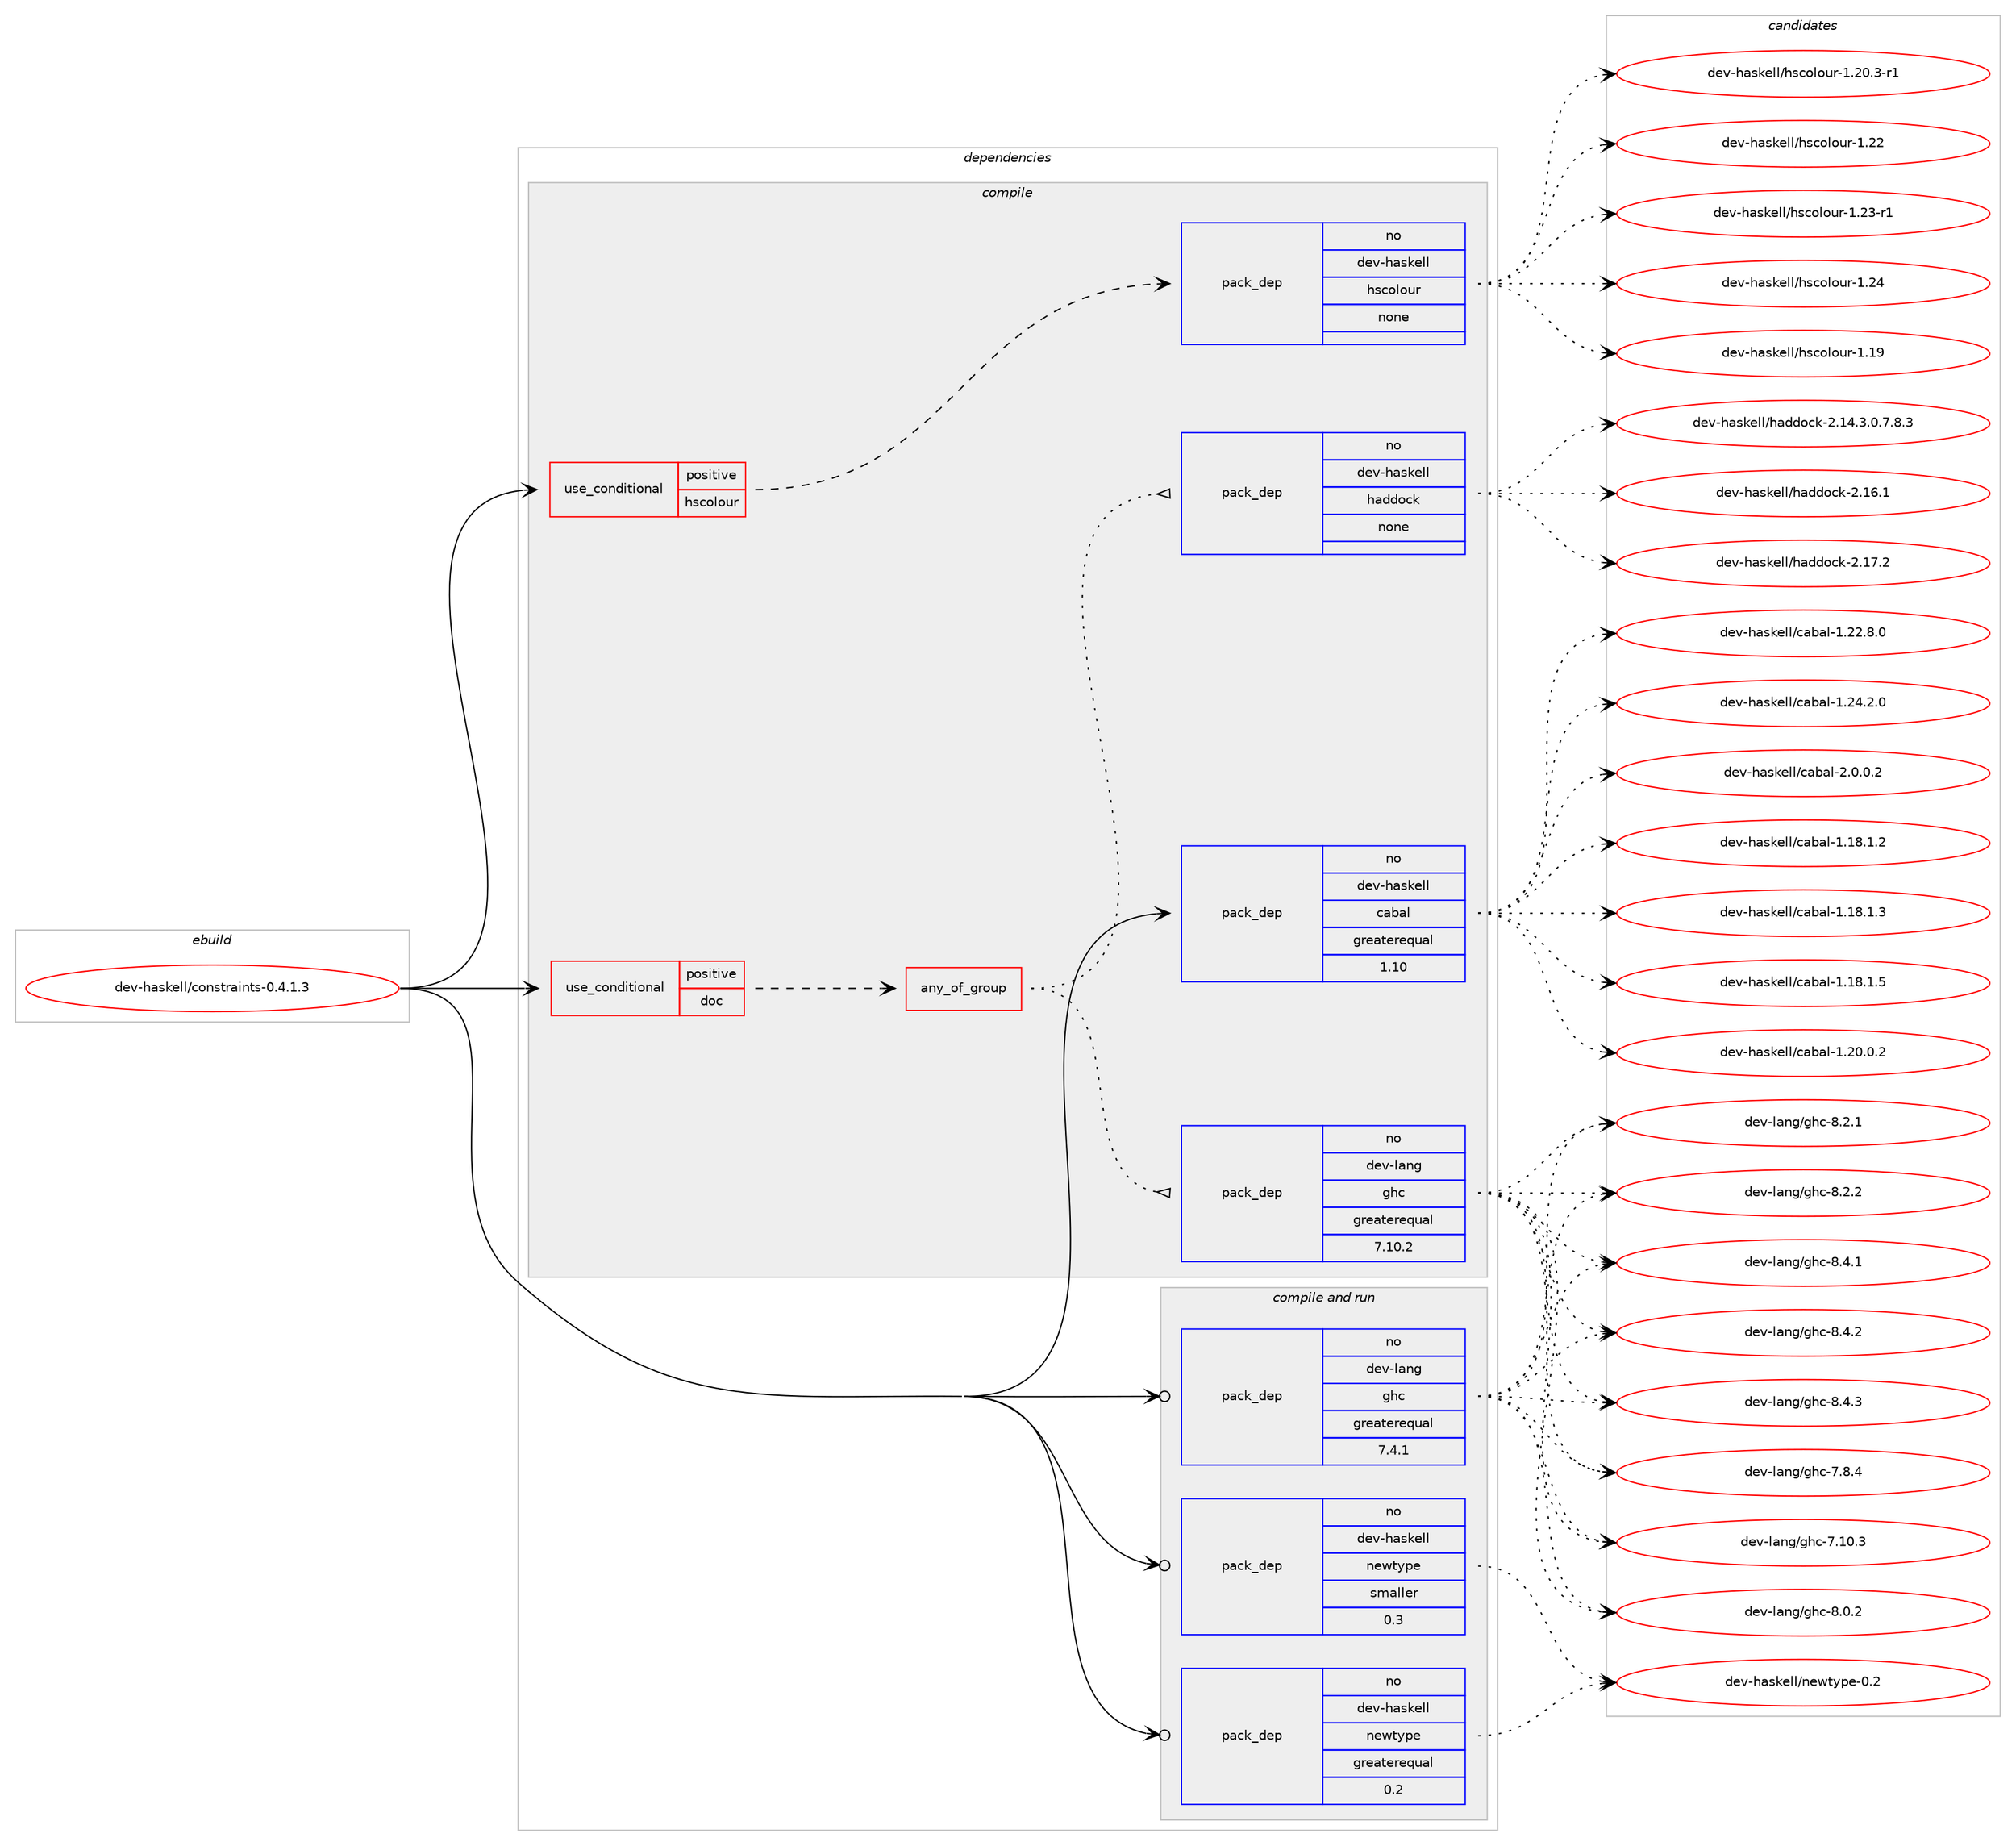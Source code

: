 digraph prolog {

# *************
# Graph options
# *************

newrank=true;
concentrate=true;
compound=true;
graph [rankdir=LR,fontname=Helvetica,fontsize=10,ranksep=1.5];#, ranksep=2.5, nodesep=0.2];
edge  [arrowhead=vee];
node  [fontname=Helvetica,fontsize=10];

# **********
# The ebuild
# **********

subgraph cluster_leftcol {
color=gray;
rank=same;
label=<<i>ebuild</i>>;
id [label="dev-haskell/constraints-0.4.1.3", color=red, width=4, href="../dev-haskell/constraints-0.4.1.3.svg"];
}

# ****************
# The dependencies
# ****************

subgraph cluster_midcol {
color=gray;
label=<<i>dependencies</i>>;
subgraph cluster_compile {
fillcolor="#eeeeee";
style=filled;
label=<<i>compile</i>>;
subgraph cond359115 {
dependency1329655 [label=<<TABLE BORDER="0" CELLBORDER="1" CELLSPACING="0" CELLPADDING="4"><TR><TD ROWSPAN="3" CELLPADDING="10">use_conditional</TD></TR><TR><TD>positive</TD></TR><TR><TD>doc</TD></TR></TABLE>>, shape=none, color=red];
subgraph any20706 {
dependency1329656 [label=<<TABLE BORDER="0" CELLBORDER="1" CELLSPACING="0" CELLPADDING="4"><TR><TD CELLPADDING="10">any_of_group</TD></TR></TABLE>>, shape=none, color=red];subgraph pack949282 {
dependency1329657 [label=<<TABLE BORDER="0" CELLBORDER="1" CELLSPACING="0" CELLPADDING="4" WIDTH="220"><TR><TD ROWSPAN="6" CELLPADDING="30">pack_dep</TD></TR><TR><TD WIDTH="110">no</TD></TR><TR><TD>dev-haskell</TD></TR><TR><TD>haddock</TD></TR><TR><TD>none</TD></TR><TR><TD></TD></TR></TABLE>>, shape=none, color=blue];
}
dependency1329656:e -> dependency1329657:w [weight=20,style="dotted",arrowhead="oinv"];
subgraph pack949283 {
dependency1329658 [label=<<TABLE BORDER="0" CELLBORDER="1" CELLSPACING="0" CELLPADDING="4" WIDTH="220"><TR><TD ROWSPAN="6" CELLPADDING="30">pack_dep</TD></TR><TR><TD WIDTH="110">no</TD></TR><TR><TD>dev-lang</TD></TR><TR><TD>ghc</TD></TR><TR><TD>greaterequal</TD></TR><TR><TD>7.10.2</TD></TR></TABLE>>, shape=none, color=blue];
}
dependency1329656:e -> dependency1329658:w [weight=20,style="dotted",arrowhead="oinv"];
}
dependency1329655:e -> dependency1329656:w [weight=20,style="dashed",arrowhead="vee"];
}
id:e -> dependency1329655:w [weight=20,style="solid",arrowhead="vee"];
subgraph cond359116 {
dependency1329659 [label=<<TABLE BORDER="0" CELLBORDER="1" CELLSPACING="0" CELLPADDING="4"><TR><TD ROWSPAN="3" CELLPADDING="10">use_conditional</TD></TR><TR><TD>positive</TD></TR><TR><TD>hscolour</TD></TR></TABLE>>, shape=none, color=red];
subgraph pack949284 {
dependency1329660 [label=<<TABLE BORDER="0" CELLBORDER="1" CELLSPACING="0" CELLPADDING="4" WIDTH="220"><TR><TD ROWSPAN="6" CELLPADDING="30">pack_dep</TD></TR><TR><TD WIDTH="110">no</TD></TR><TR><TD>dev-haskell</TD></TR><TR><TD>hscolour</TD></TR><TR><TD>none</TD></TR><TR><TD></TD></TR></TABLE>>, shape=none, color=blue];
}
dependency1329659:e -> dependency1329660:w [weight=20,style="dashed",arrowhead="vee"];
}
id:e -> dependency1329659:w [weight=20,style="solid",arrowhead="vee"];
subgraph pack949285 {
dependency1329661 [label=<<TABLE BORDER="0" CELLBORDER="1" CELLSPACING="0" CELLPADDING="4" WIDTH="220"><TR><TD ROWSPAN="6" CELLPADDING="30">pack_dep</TD></TR><TR><TD WIDTH="110">no</TD></TR><TR><TD>dev-haskell</TD></TR><TR><TD>cabal</TD></TR><TR><TD>greaterequal</TD></TR><TR><TD>1.10</TD></TR></TABLE>>, shape=none, color=blue];
}
id:e -> dependency1329661:w [weight=20,style="solid",arrowhead="vee"];
}
subgraph cluster_compileandrun {
fillcolor="#eeeeee";
style=filled;
label=<<i>compile and run</i>>;
subgraph pack949286 {
dependency1329662 [label=<<TABLE BORDER="0" CELLBORDER="1" CELLSPACING="0" CELLPADDING="4" WIDTH="220"><TR><TD ROWSPAN="6" CELLPADDING="30">pack_dep</TD></TR><TR><TD WIDTH="110">no</TD></TR><TR><TD>dev-haskell</TD></TR><TR><TD>newtype</TD></TR><TR><TD>greaterequal</TD></TR><TR><TD>0.2</TD></TR></TABLE>>, shape=none, color=blue];
}
id:e -> dependency1329662:w [weight=20,style="solid",arrowhead="odotvee"];
subgraph pack949287 {
dependency1329663 [label=<<TABLE BORDER="0" CELLBORDER="1" CELLSPACING="0" CELLPADDING="4" WIDTH="220"><TR><TD ROWSPAN="6" CELLPADDING="30">pack_dep</TD></TR><TR><TD WIDTH="110">no</TD></TR><TR><TD>dev-haskell</TD></TR><TR><TD>newtype</TD></TR><TR><TD>smaller</TD></TR><TR><TD>0.3</TD></TR></TABLE>>, shape=none, color=blue];
}
id:e -> dependency1329663:w [weight=20,style="solid",arrowhead="odotvee"];
subgraph pack949288 {
dependency1329664 [label=<<TABLE BORDER="0" CELLBORDER="1" CELLSPACING="0" CELLPADDING="4" WIDTH="220"><TR><TD ROWSPAN="6" CELLPADDING="30">pack_dep</TD></TR><TR><TD WIDTH="110">no</TD></TR><TR><TD>dev-lang</TD></TR><TR><TD>ghc</TD></TR><TR><TD>greaterequal</TD></TR><TR><TD>7.4.1</TD></TR></TABLE>>, shape=none, color=blue];
}
id:e -> dependency1329664:w [weight=20,style="solid",arrowhead="odotvee"];
}
subgraph cluster_run {
fillcolor="#eeeeee";
style=filled;
label=<<i>run</i>>;
}
}

# **************
# The candidates
# **************

subgraph cluster_choices {
rank=same;
color=gray;
label=<<i>candidates</i>>;

subgraph choice949282 {
color=black;
nodesep=1;
choice1001011184510497115107101108108471049710010011199107455046495246514648465546564651 [label="dev-haskell/haddock-2.14.3.0.7.8.3", color=red, width=4,href="../dev-haskell/haddock-2.14.3.0.7.8.3.svg"];
choice100101118451049711510710110810847104971001001119910745504649544649 [label="dev-haskell/haddock-2.16.1", color=red, width=4,href="../dev-haskell/haddock-2.16.1.svg"];
choice100101118451049711510710110810847104971001001119910745504649554650 [label="dev-haskell/haddock-2.17.2", color=red, width=4,href="../dev-haskell/haddock-2.17.2.svg"];
dependency1329657:e -> choice1001011184510497115107101108108471049710010011199107455046495246514648465546564651:w [style=dotted,weight="100"];
dependency1329657:e -> choice100101118451049711510710110810847104971001001119910745504649544649:w [style=dotted,weight="100"];
dependency1329657:e -> choice100101118451049711510710110810847104971001001119910745504649554650:w [style=dotted,weight="100"];
}
subgraph choice949283 {
color=black;
nodesep=1;
choice1001011184510897110103471031049945554649484651 [label="dev-lang/ghc-7.10.3", color=red, width=4,href="../dev-lang/ghc-7.10.3.svg"];
choice10010111845108971101034710310499455546564652 [label="dev-lang/ghc-7.8.4", color=red, width=4,href="../dev-lang/ghc-7.8.4.svg"];
choice10010111845108971101034710310499455646484650 [label="dev-lang/ghc-8.0.2", color=red, width=4,href="../dev-lang/ghc-8.0.2.svg"];
choice10010111845108971101034710310499455646504649 [label="dev-lang/ghc-8.2.1", color=red, width=4,href="../dev-lang/ghc-8.2.1.svg"];
choice10010111845108971101034710310499455646504650 [label="dev-lang/ghc-8.2.2", color=red, width=4,href="../dev-lang/ghc-8.2.2.svg"];
choice10010111845108971101034710310499455646524649 [label="dev-lang/ghc-8.4.1", color=red, width=4,href="../dev-lang/ghc-8.4.1.svg"];
choice10010111845108971101034710310499455646524650 [label="dev-lang/ghc-8.4.2", color=red, width=4,href="../dev-lang/ghc-8.4.2.svg"];
choice10010111845108971101034710310499455646524651 [label="dev-lang/ghc-8.4.3", color=red, width=4,href="../dev-lang/ghc-8.4.3.svg"];
dependency1329658:e -> choice1001011184510897110103471031049945554649484651:w [style=dotted,weight="100"];
dependency1329658:e -> choice10010111845108971101034710310499455546564652:w [style=dotted,weight="100"];
dependency1329658:e -> choice10010111845108971101034710310499455646484650:w [style=dotted,weight="100"];
dependency1329658:e -> choice10010111845108971101034710310499455646504649:w [style=dotted,weight="100"];
dependency1329658:e -> choice10010111845108971101034710310499455646504650:w [style=dotted,weight="100"];
dependency1329658:e -> choice10010111845108971101034710310499455646524649:w [style=dotted,weight="100"];
dependency1329658:e -> choice10010111845108971101034710310499455646524650:w [style=dotted,weight="100"];
dependency1329658:e -> choice10010111845108971101034710310499455646524651:w [style=dotted,weight="100"];
}
subgraph choice949284 {
color=black;
nodesep=1;
choice100101118451049711510710110810847104115991111081111171144549464957 [label="dev-haskell/hscolour-1.19", color=red, width=4,href="../dev-haskell/hscolour-1.19.svg"];
choice10010111845104971151071011081084710411599111108111117114454946504846514511449 [label="dev-haskell/hscolour-1.20.3-r1", color=red, width=4,href="../dev-haskell/hscolour-1.20.3-r1.svg"];
choice100101118451049711510710110810847104115991111081111171144549465050 [label="dev-haskell/hscolour-1.22", color=red, width=4,href="../dev-haskell/hscolour-1.22.svg"];
choice1001011184510497115107101108108471041159911110811111711445494650514511449 [label="dev-haskell/hscolour-1.23-r1", color=red, width=4,href="../dev-haskell/hscolour-1.23-r1.svg"];
choice100101118451049711510710110810847104115991111081111171144549465052 [label="dev-haskell/hscolour-1.24", color=red, width=4,href="../dev-haskell/hscolour-1.24.svg"];
dependency1329660:e -> choice100101118451049711510710110810847104115991111081111171144549464957:w [style=dotted,weight="100"];
dependency1329660:e -> choice10010111845104971151071011081084710411599111108111117114454946504846514511449:w [style=dotted,weight="100"];
dependency1329660:e -> choice100101118451049711510710110810847104115991111081111171144549465050:w [style=dotted,weight="100"];
dependency1329660:e -> choice1001011184510497115107101108108471041159911110811111711445494650514511449:w [style=dotted,weight="100"];
dependency1329660:e -> choice100101118451049711510710110810847104115991111081111171144549465052:w [style=dotted,weight="100"];
}
subgraph choice949285 {
color=black;
nodesep=1;
choice10010111845104971151071011081084799979897108454946495646494650 [label="dev-haskell/cabal-1.18.1.2", color=red, width=4,href="../dev-haskell/cabal-1.18.1.2.svg"];
choice10010111845104971151071011081084799979897108454946495646494651 [label="dev-haskell/cabal-1.18.1.3", color=red, width=4,href="../dev-haskell/cabal-1.18.1.3.svg"];
choice10010111845104971151071011081084799979897108454946495646494653 [label="dev-haskell/cabal-1.18.1.5", color=red, width=4,href="../dev-haskell/cabal-1.18.1.5.svg"];
choice10010111845104971151071011081084799979897108454946504846484650 [label="dev-haskell/cabal-1.20.0.2", color=red, width=4,href="../dev-haskell/cabal-1.20.0.2.svg"];
choice10010111845104971151071011081084799979897108454946505046564648 [label="dev-haskell/cabal-1.22.8.0", color=red, width=4,href="../dev-haskell/cabal-1.22.8.0.svg"];
choice10010111845104971151071011081084799979897108454946505246504648 [label="dev-haskell/cabal-1.24.2.0", color=red, width=4,href="../dev-haskell/cabal-1.24.2.0.svg"];
choice100101118451049711510710110810847999798971084550464846484650 [label="dev-haskell/cabal-2.0.0.2", color=red, width=4,href="../dev-haskell/cabal-2.0.0.2.svg"];
dependency1329661:e -> choice10010111845104971151071011081084799979897108454946495646494650:w [style=dotted,weight="100"];
dependency1329661:e -> choice10010111845104971151071011081084799979897108454946495646494651:w [style=dotted,weight="100"];
dependency1329661:e -> choice10010111845104971151071011081084799979897108454946495646494653:w [style=dotted,weight="100"];
dependency1329661:e -> choice10010111845104971151071011081084799979897108454946504846484650:w [style=dotted,weight="100"];
dependency1329661:e -> choice10010111845104971151071011081084799979897108454946505046564648:w [style=dotted,weight="100"];
dependency1329661:e -> choice10010111845104971151071011081084799979897108454946505246504648:w [style=dotted,weight="100"];
dependency1329661:e -> choice100101118451049711510710110810847999798971084550464846484650:w [style=dotted,weight="100"];
}
subgraph choice949286 {
color=black;
nodesep=1;
choice10010111845104971151071011081084711010111911612111210145484650 [label="dev-haskell/newtype-0.2", color=red, width=4,href="../dev-haskell/newtype-0.2.svg"];
dependency1329662:e -> choice10010111845104971151071011081084711010111911612111210145484650:w [style=dotted,weight="100"];
}
subgraph choice949287 {
color=black;
nodesep=1;
choice10010111845104971151071011081084711010111911612111210145484650 [label="dev-haskell/newtype-0.2", color=red, width=4,href="../dev-haskell/newtype-0.2.svg"];
dependency1329663:e -> choice10010111845104971151071011081084711010111911612111210145484650:w [style=dotted,weight="100"];
}
subgraph choice949288 {
color=black;
nodesep=1;
choice1001011184510897110103471031049945554649484651 [label="dev-lang/ghc-7.10.3", color=red, width=4,href="../dev-lang/ghc-7.10.3.svg"];
choice10010111845108971101034710310499455546564652 [label="dev-lang/ghc-7.8.4", color=red, width=4,href="../dev-lang/ghc-7.8.4.svg"];
choice10010111845108971101034710310499455646484650 [label="dev-lang/ghc-8.0.2", color=red, width=4,href="../dev-lang/ghc-8.0.2.svg"];
choice10010111845108971101034710310499455646504649 [label="dev-lang/ghc-8.2.1", color=red, width=4,href="../dev-lang/ghc-8.2.1.svg"];
choice10010111845108971101034710310499455646504650 [label="dev-lang/ghc-8.2.2", color=red, width=4,href="../dev-lang/ghc-8.2.2.svg"];
choice10010111845108971101034710310499455646524649 [label="dev-lang/ghc-8.4.1", color=red, width=4,href="../dev-lang/ghc-8.4.1.svg"];
choice10010111845108971101034710310499455646524650 [label="dev-lang/ghc-8.4.2", color=red, width=4,href="../dev-lang/ghc-8.4.2.svg"];
choice10010111845108971101034710310499455646524651 [label="dev-lang/ghc-8.4.3", color=red, width=4,href="../dev-lang/ghc-8.4.3.svg"];
dependency1329664:e -> choice1001011184510897110103471031049945554649484651:w [style=dotted,weight="100"];
dependency1329664:e -> choice10010111845108971101034710310499455546564652:w [style=dotted,weight="100"];
dependency1329664:e -> choice10010111845108971101034710310499455646484650:w [style=dotted,weight="100"];
dependency1329664:e -> choice10010111845108971101034710310499455646504649:w [style=dotted,weight="100"];
dependency1329664:e -> choice10010111845108971101034710310499455646504650:w [style=dotted,weight="100"];
dependency1329664:e -> choice10010111845108971101034710310499455646524649:w [style=dotted,weight="100"];
dependency1329664:e -> choice10010111845108971101034710310499455646524650:w [style=dotted,weight="100"];
dependency1329664:e -> choice10010111845108971101034710310499455646524651:w [style=dotted,weight="100"];
}
}

}
